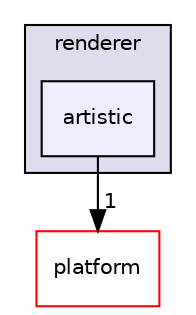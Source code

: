 digraph "bioexplorer/backend/module/ispc/renderer/artistic" {
  compound=true
  node [ fontsize="10", fontname="Helvetica"];
  edge [ labelfontsize="10", labelfontname="Helvetica"];
  subgraph clusterdir_86f0b4869ee09c874d23be5e71808b13 {
    graph [ bgcolor="#ddddee", pencolor="black", label="renderer" fontname="Helvetica", fontsize="10", URL="dir_86f0b4869ee09c874d23be5e71808b13.html"]
  dir_46d750f99bdad3940df2dcd775c4dbce [shape=box, label="artistic", style="filled", fillcolor="#eeeeff", pencolor="black", URL="dir_46d750f99bdad3940df2dcd775c4dbce.html"];
  }
  dir_c5a52a81292cf9a5167198f4f346d6d9 [shape=box label="platform" fillcolor="white" style="filled" color="red" URL="dir_c5a52a81292cf9a5167198f4f346d6d9.html"];
  dir_46d750f99bdad3940df2dcd775c4dbce->dir_c5a52a81292cf9a5167198f4f346d6d9 [headlabel="1", labeldistance=1.5 headhref="dir_000008_000058.html"];
}
